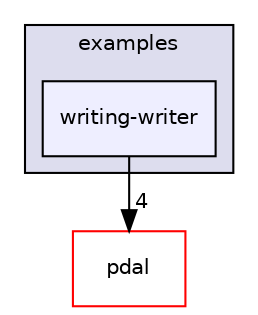 digraph "pdal/examples/writing-writer" {
  compound=true
  node [ fontsize="10", fontname="Helvetica"];
  edge [ labelfontsize="10", labelfontname="Helvetica"];
  subgraph clusterdir_0ec5a5f8bb95ee937593e134d46882c3 {
    graph [ bgcolor="#ddddee", pencolor="black", label="examples" fontname="Helvetica", fontsize="10", URL="dir_0ec5a5f8bb95ee937593e134d46882c3.html"]
  dir_c925d4f0afe0add32ebcc89b367fc6fa [shape=box, label="writing-writer", style="filled", fillcolor="#eeeeff", pencolor="black", URL="dir_c925d4f0afe0add32ebcc89b367fc6fa.html"];
  }
  dir_37e2adedb6e706efcbfadb5213756005 [shape=box label="pdal" fillcolor="white" style="filled" color="red" URL="dir_37e2adedb6e706efcbfadb5213756005.html"];
  dir_c925d4f0afe0add32ebcc89b367fc6fa->dir_37e2adedb6e706efcbfadb5213756005 [headlabel="4", labeldistance=1.5 headhref="dir_000040_000050.html"];
}
